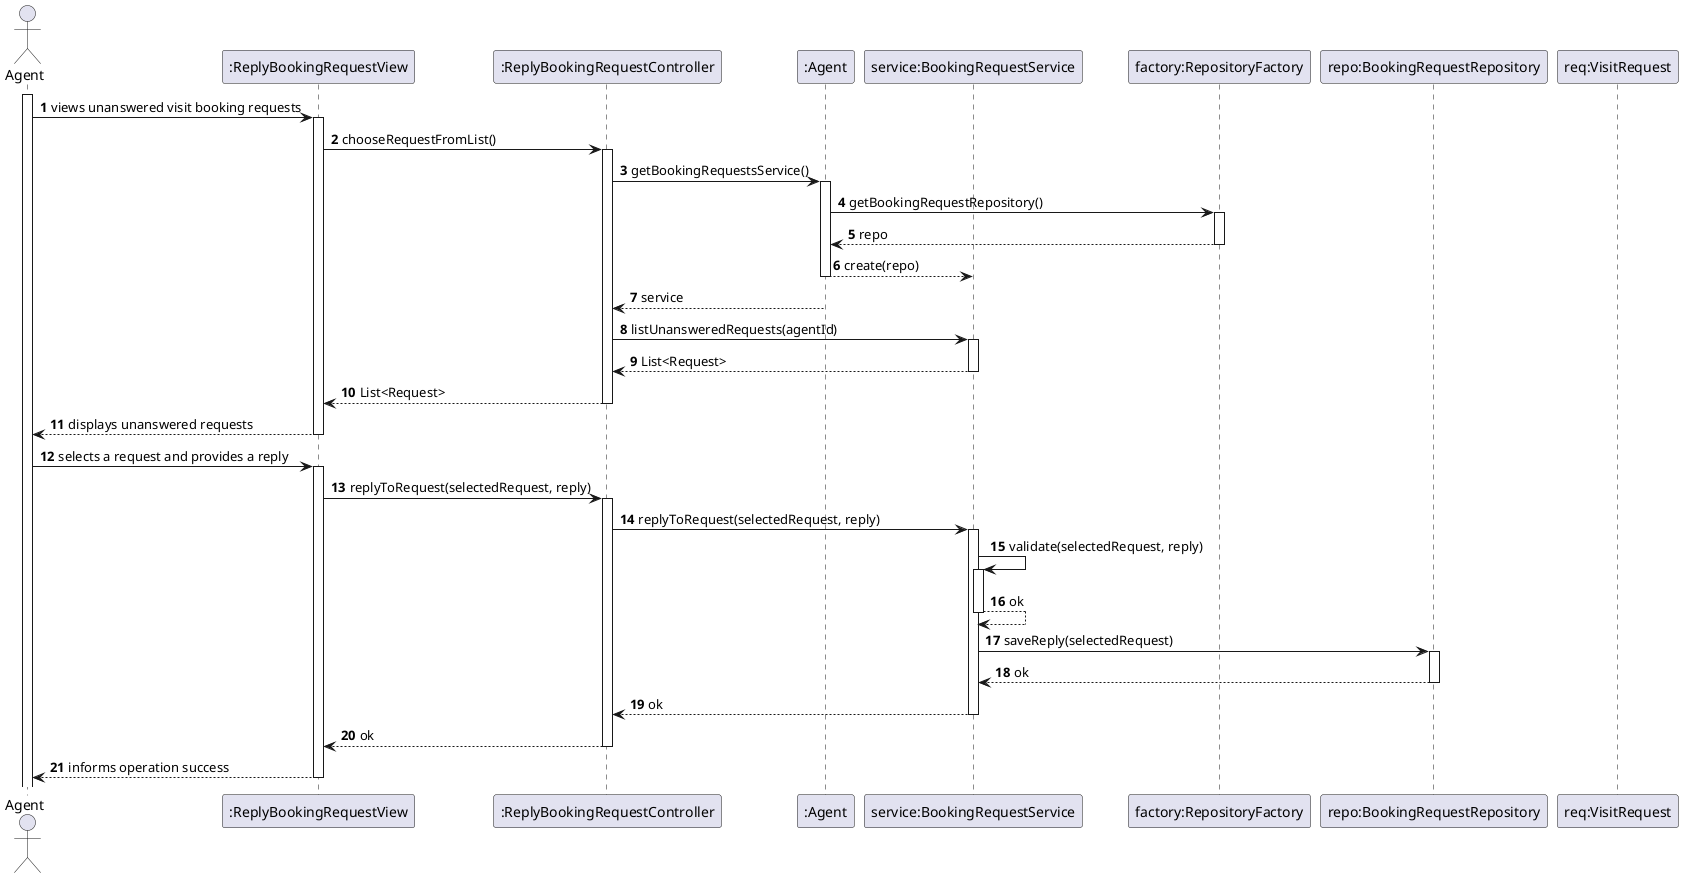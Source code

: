 @startuml
'https://plantuml.com/sequence-diagram
autoactivate on
autonumber

actor "Agent" as User
participant ":ReplyBookingRequestView" as System
participant ":ReplyBookingRequestController" as Ctrl
participant ":Agent" as Agent
participant "service:BookingRequestService" as Service
participant "factory:RepositoryFactory" as Factory
participant "repo:BookingRequestRepository" as Repo
participant "req:VisitRequest" as Request

activate User

User -> System: views unanswered visit booking requests
System -> Ctrl: chooseRequestFromList()
Ctrl -> Agent: getBookingRequestsService()
Agent -> Factory: getBookingRequestRepository()
Factory --> Agent: repo
Agent --> Service: create(repo)
Agent --> Ctrl: service
Ctrl -> Service: listUnansweredRequests(agentId)
Service --> Ctrl: List<Request>
Ctrl --> System: List<Request>
System --> User: displays unanswered requests

User -> System: selects a request and provides a reply
System -> Ctrl: replyToRequest(selectedRequest, reply)
Ctrl -> Service: replyToRequest(selectedRequest, reply)
Service -> Service: validate(selectedRequest, reply)
Service --> Service: ok
Service -> Repo: saveReply(selectedRequest)
Repo --> Service: ok
Service --> Ctrl: ok
Ctrl --> System: ok
System --> User: informs operation success

@enduml
